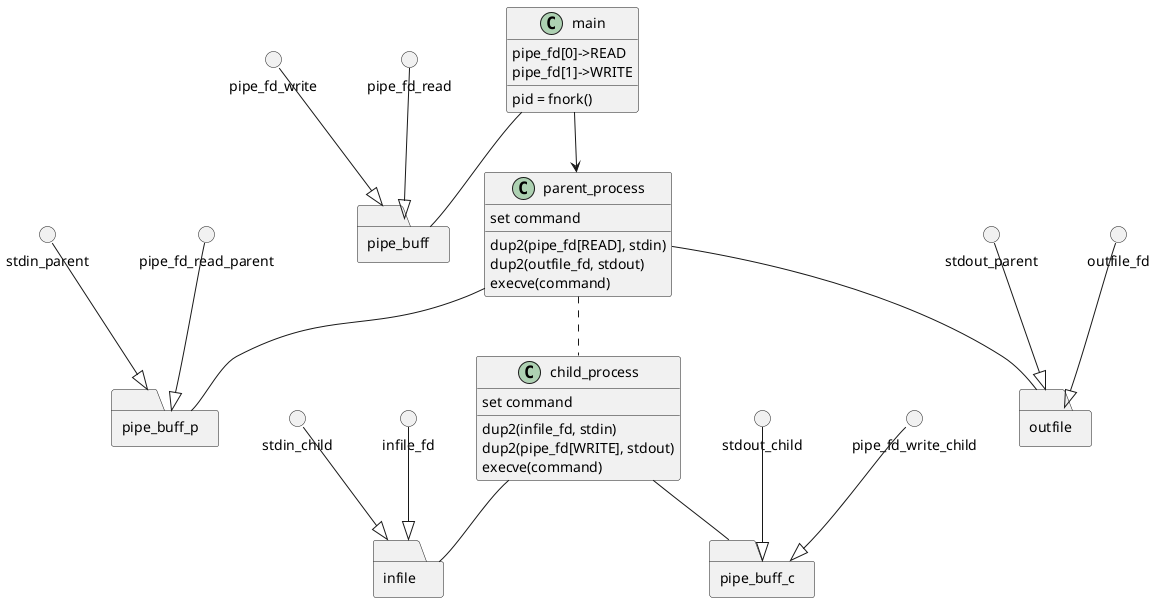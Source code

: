 @startuml

class main{
	pipe_fd[0]->READ
	pipe_fd[1]->WRITE
	pid = fnork()
}

class child_process{
	set command
	dup2(infile_fd, stdin)
	dup2(pipe_fd[WRITE], stdout)
	execve(command)
}

class parent_process{
	set command
	dup2(pipe_fd[READ], stdin)
	dup2(outfile_fd, stdout)
	execve(command)
}

circle stdin_child

circle stdout_child

circle stdin_parent

circle stdout_parent

circle outfile_fd

circle infile_fd

circle pipe_fd_write

circle pipe_fd_read

circle pipe_fd_write_child

circle pipe_fd_read_parent

package outfile <<Folder>> {
}

package infile <<Folder>> {
}

package pipe_buff <<Folder>> {
}

package pipe_buff_c <<Folder>> {
}

package pipe_buff_p <<Folder>> {
}

main --> parent_process
parent_process .. child_process

main -- pipe_buff

child_process -- infile
child_process -- pipe_buff_c

parent_process -- pipe_buff_p
parent_process -- outfile


pipe_fd_write --|> pipe_buff
pipe_fd_read --|> pipe_buff


stdin_child --|> infile
infile_fd --|> infile

pipe_fd_write_child --|> pipe_buff_c
stdout_child --|> pipe_buff_c

pipe_fd_read_parent --|> pipe_buff_p
stdin_parent --|> pipe_buff_p

stdout_parent --|> outfile
outfile_fd --|> outfile

@enduml


	check the numbers of arguments
	==
	folk
	parent process wait
	pretreate
	child process excute command
	->pipe excute command to parent process
	->if error -> eixt and catch and print error message from strerror

class pretreate{
	==
	find the command in the environment variables(notice the NULL case)
	..
	if file of command exist -> excute
	else
		get PATH strings and split to list
		starjoin all PATH list with argv(not option)
		find flie of command
}
